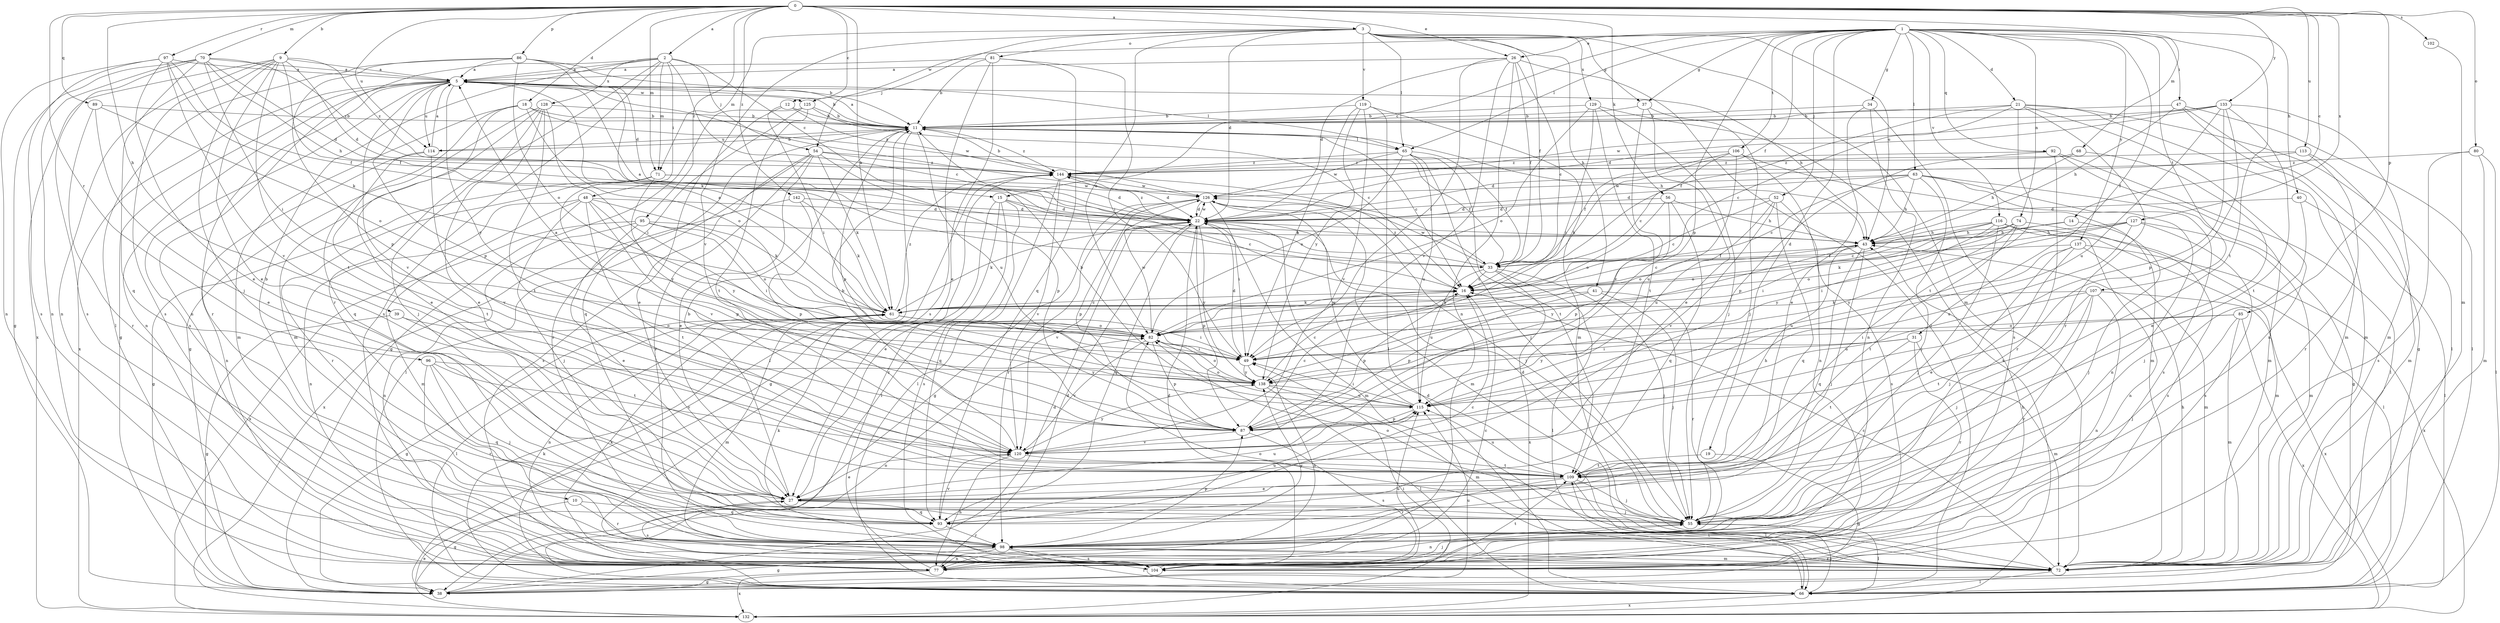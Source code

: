 strict digraph  {
0;
1;
2;
3;
5;
9;
10;
11;
12;
14;
15;
16;
18;
19;
21;
22;
26;
27;
31;
33;
34;
37;
38;
39;
40;
41;
43;
47;
48;
49;
52;
54;
55;
56;
61;
63;
65;
66;
68;
70;
71;
72;
74;
77;
80;
81;
82;
85;
86;
87;
89;
92;
93;
95;
96;
97;
98;
102;
104;
106;
107;
109;
113;
114;
115;
116;
119;
120;
125;
126;
127;
128;
129;
132;
133;
137;
138;
142;
144;
0 -> 2  [label=a];
0 -> 3  [label=a];
0 -> 9  [label=b];
0 -> 12  [label=c];
0 -> 14  [label=c];
0 -> 18  [label=d];
0 -> 26  [label=e];
0 -> 39  [label=h];
0 -> 56  [label=k];
0 -> 61  [label=k];
0 -> 68  [label=m];
0 -> 70  [label=m];
0 -> 71  [label=m];
0 -> 80  [label=o];
0 -> 85  [label=p];
0 -> 86  [label=p];
0 -> 89  [label=q];
0 -> 95  [label=r];
0 -> 96  [label=r];
0 -> 97  [label=r];
0 -> 102  [label=s];
0 -> 113  [label=u];
0 -> 114  [label=u];
0 -> 127  [label=x];
0 -> 133  [label=y];
0 -> 142  [label=z];
1 -> 15  [label=c];
1 -> 19  [label=d];
1 -> 21  [label=d];
1 -> 26  [label=e];
1 -> 31  [label=f];
1 -> 33  [label=f];
1 -> 34  [label=g];
1 -> 37  [label=g];
1 -> 40  [label=h];
1 -> 47  [label=i];
1 -> 52  [label=j];
1 -> 63  [label=l];
1 -> 65  [label=l];
1 -> 74  [label=n];
1 -> 87  [label=p];
1 -> 92  [label=q];
1 -> 106  [label=t];
1 -> 107  [label=t];
1 -> 109  [label=t];
1 -> 116  [label=v];
1 -> 125  [label=w];
1 -> 137  [label=y];
2 -> 5  [label=a];
2 -> 10  [label=b];
2 -> 15  [label=c];
2 -> 16  [label=c];
2 -> 48  [label=i];
2 -> 54  [label=j];
2 -> 71  [label=m];
2 -> 77  [label=n];
2 -> 98  [label=r];
2 -> 104  [label=s];
2 -> 128  [label=x];
3 -> 22  [label=d];
3 -> 33  [label=f];
3 -> 37  [label=g];
3 -> 41  [label=h];
3 -> 43  [label=u];
3 -> 54  [label=j];
3 -> 65  [label=l];
3 -> 71  [label=m];
3 -> 72  [label=m];
3 -> 81  [label=o];
3 -> 82  [label=o];
3 -> 119  [label=v];
3 -> 120  [label=v];
3 -> 129  [label=x];
5 -> 11  [label=b];
5 -> 33  [label=f];
5 -> 38  [label=g];
5 -> 43  [label=h];
5 -> 65  [label=l];
5 -> 77  [label=n];
5 -> 87  [label=p];
5 -> 98  [label=r];
5 -> 104  [label=s];
5 -> 114  [label=u];
5 -> 120  [label=v];
5 -> 125  [label=w];
5 -> 132  [label=x];
5 -> 138  [label=y];
9 -> 5  [label=a];
9 -> 22  [label=d];
9 -> 27  [label=e];
9 -> 33  [label=f];
9 -> 55  [label=j];
9 -> 77  [label=n];
9 -> 104  [label=s];
9 -> 109  [label=t];
9 -> 132  [label=x];
9 -> 144  [label=z];
10 -> 38  [label=g];
10 -> 93  [label=q];
10 -> 98  [label=r];
11 -> 5  [label=a];
11 -> 16  [label=c];
11 -> 43  [label=h];
11 -> 65  [label=l];
11 -> 66  [label=l];
11 -> 87  [label=p];
11 -> 98  [label=r];
11 -> 114  [label=u];
11 -> 115  [label=u];
11 -> 144  [label=z];
12 -> 11  [label=b];
12 -> 27  [label=e];
12 -> 49  [label=i];
12 -> 144  [label=z];
14 -> 43  [label=h];
14 -> 55  [label=j];
14 -> 82  [label=o];
15 -> 16  [label=c];
15 -> 22  [label=d];
15 -> 27  [label=e];
15 -> 66  [label=l];
15 -> 93  [label=q];
15 -> 104  [label=s];
16 -> 61  [label=k];
16 -> 87  [label=p];
16 -> 144  [label=z];
18 -> 11  [label=b];
18 -> 27  [label=e];
18 -> 72  [label=m];
18 -> 82  [label=o];
18 -> 93  [label=q];
18 -> 126  [label=w];
19 -> 38  [label=g];
19 -> 109  [label=t];
21 -> 11  [label=b];
21 -> 16  [label=c];
21 -> 33  [label=f];
21 -> 66  [label=l];
21 -> 72  [label=m];
21 -> 77  [label=n];
21 -> 98  [label=r];
21 -> 109  [label=t];
22 -> 43  [label=h];
22 -> 61  [label=k];
22 -> 72  [label=m];
22 -> 87  [label=p];
22 -> 93  [label=q];
22 -> 120  [label=v];
22 -> 126  [label=w];
22 -> 138  [label=y];
22 -> 144  [label=z];
26 -> 5  [label=a];
26 -> 16  [label=c];
26 -> 22  [label=d];
26 -> 33  [label=f];
26 -> 49  [label=i];
26 -> 66  [label=l];
26 -> 77  [label=n];
26 -> 120  [label=v];
27 -> 11  [label=b];
27 -> 55  [label=j];
27 -> 93  [label=q];
27 -> 104  [label=s];
27 -> 115  [label=u];
31 -> 49  [label=i];
31 -> 72  [label=m];
31 -> 98  [label=r];
31 -> 109  [label=t];
31 -> 138  [label=y];
33 -> 5  [label=a];
33 -> 16  [label=c];
33 -> 55  [label=j];
33 -> 66  [label=l];
33 -> 115  [label=u];
33 -> 126  [label=w];
33 -> 132  [label=x];
34 -> 11  [label=b];
34 -> 27  [label=e];
34 -> 77  [label=n];
34 -> 104  [label=s];
37 -> 11  [label=b];
37 -> 27  [label=e];
37 -> 55  [label=j];
37 -> 120  [label=v];
38 -> 22  [label=d];
38 -> 82  [label=o];
38 -> 115  [label=u];
39 -> 38  [label=g];
39 -> 82  [label=o];
39 -> 109  [label=t];
40 -> 22  [label=d];
40 -> 55  [label=j];
40 -> 66  [label=l];
41 -> 55  [label=j];
41 -> 61  [label=k];
41 -> 87  [label=p];
41 -> 98  [label=r];
43 -> 16  [label=c];
43 -> 33  [label=f];
43 -> 55  [label=j];
43 -> 93  [label=q];
43 -> 138  [label=y];
47 -> 11  [label=b];
47 -> 38  [label=g];
47 -> 43  [label=h];
47 -> 66  [label=l];
47 -> 72  [label=m];
48 -> 22  [label=d];
48 -> 55  [label=j];
48 -> 61  [label=k];
48 -> 72  [label=m];
48 -> 77  [label=n];
48 -> 87  [label=p];
48 -> 109  [label=t];
48 -> 138  [label=y];
49 -> 22  [label=d];
49 -> 77  [label=n];
49 -> 138  [label=y];
52 -> 16  [label=c];
52 -> 22  [label=d];
52 -> 93  [label=q];
52 -> 104  [label=s];
52 -> 115  [label=u];
52 -> 120  [label=v];
54 -> 27  [label=e];
54 -> 33  [label=f];
54 -> 61  [label=k];
54 -> 66  [label=l];
54 -> 87  [label=p];
54 -> 98  [label=r];
54 -> 104  [label=s];
54 -> 144  [label=z];
55 -> 22  [label=d];
55 -> 66  [label=l];
55 -> 77  [label=n];
55 -> 82  [label=o];
56 -> 22  [label=d];
56 -> 43  [label=h];
56 -> 82  [label=o];
56 -> 87  [label=p];
56 -> 93  [label=q];
61 -> 5  [label=a];
61 -> 16  [label=c];
61 -> 38  [label=g];
61 -> 49  [label=i];
61 -> 66  [label=l];
61 -> 72  [label=m];
61 -> 77  [label=n];
61 -> 82  [label=o];
61 -> 144  [label=z];
63 -> 16  [label=c];
63 -> 22  [label=d];
63 -> 38  [label=g];
63 -> 43  [label=h];
63 -> 55  [label=j];
63 -> 77  [label=n];
63 -> 104  [label=s];
63 -> 126  [label=w];
65 -> 33  [label=f];
65 -> 55  [label=j];
65 -> 82  [label=o];
65 -> 109  [label=t];
65 -> 115  [label=u];
65 -> 126  [label=w];
65 -> 144  [label=z];
66 -> 55  [label=j];
66 -> 61  [label=k];
66 -> 109  [label=t];
66 -> 132  [label=x];
68 -> 27  [label=e];
68 -> 43  [label=h];
68 -> 144  [label=z];
70 -> 5  [label=a];
70 -> 22  [label=d];
70 -> 38  [label=g];
70 -> 43  [label=h];
70 -> 49  [label=i];
70 -> 77  [label=n];
70 -> 93  [label=q];
70 -> 104  [label=s];
70 -> 144  [label=z];
71 -> 22  [label=d];
71 -> 38  [label=g];
71 -> 98  [label=r];
71 -> 120  [label=v];
71 -> 126  [label=w];
71 -> 138  [label=y];
72 -> 16  [label=c];
72 -> 22  [label=d];
72 -> 43  [label=h];
72 -> 66  [label=l];
72 -> 82  [label=o];
72 -> 98  [label=r];
74 -> 43  [label=h];
74 -> 49  [label=i];
74 -> 82  [label=o];
74 -> 104  [label=s];
74 -> 109  [label=t];
74 -> 138  [label=y];
77 -> 16  [label=c];
77 -> 22  [label=d];
77 -> 38  [label=g];
77 -> 55  [label=j];
77 -> 132  [label=x];
77 -> 144  [label=z];
80 -> 66  [label=l];
80 -> 72  [label=m];
80 -> 104  [label=s];
80 -> 144  [label=z];
81 -> 5  [label=a];
81 -> 11  [label=b];
81 -> 27  [label=e];
81 -> 49  [label=i];
81 -> 93  [label=q];
81 -> 104  [label=s];
82 -> 49  [label=i];
82 -> 87  [label=p];
82 -> 120  [label=v];
82 -> 126  [label=w];
85 -> 49  [label=i];
85 -> 55  [label=j];
85 -> 72  [label=m];
85 -> 82  [label=o];
85 -> 132  [label=x];
86 -> 5  [label=a];
86 -> 11  [label=b];
86 -> 22  [label=d];
86 -> 61  [label=k];
86 -> 66  [label=l];
86 -> 82  [label=o];
86 -> 87  [label=p];
87 -> 16  [label=c];
87 -> 104  [label=s];
87 -> 120  [label=v];
89 -> 11  [label=b];
89 -> 27  [label=e];
89 -> 82  [label=o];
89 -> 98  [label=r];
92 -> 66  [label=l];
92 -> 72  [label=m];
92 -> 87  [label=p];
92 -> 98  [label=r];
92 -> 144  [label=z];
93 -> 16  [label=c];
93 -> 98  [label=r];
93 -> 115  [label=u];
93 -> 120  [label=v];
95 -> 27  [label=e];
95 -> 43  [label=h];
95 -> 49  [label=i];
95 -> 77  [label=n];
95 -> 82  [label=o];
95 -> 132  [label=x];
96 -> 55  [label=j];
96 -> 93  [label=q];
96 -> 98  [label=r];
96 -> 120  [label=v];
96 -> 138  [label=y];
97 -> 5  [label=a];
97 -> 27  [label=e];
97 -> 33  [label=f];
97 -> 61  [label=k];
97 -> 77  [label=n];
97 -> 104  [label=s];
97 -> 120  [label=v];
98 -> 38  [label=g];
98 -> 61  [label=k];
98 -> 66  [label=l];
98 -> 72  [label=m];
98 -> 77  [label=n];
98 -> 87  [label=p];
98 -> 104  [label=s];
98 -> 138  [label=y];
102 -> 72  [label=m];
104 -> 22  [label=d];
104 -> 43  [label=h];
104 -> 61  [label=k];
104 -> 109  [label=t];
104 -> 115  [label=u];
106 -> 16  [label=c];
106 -> 33  [label=f];
106 -> 72  [label=m];
106 -> 77  [label=n];
106 -> 115  [label=u];
106 -> 144  [label=z];
107 -> 55  [label=j];
107 -> 61  [label=k];
107 -> 77  [label=n];
107 -> 98  [label=r];
107 -> 109  [label=t];
107 -> 115  [label=u];
107 -> 132  [label=x];
109 -> 27  [label=e];
109 -> 43  [label=h];
109 -> 55  [label=j];
109 -> 66  [label=l];
109 -> 98  [label=r];
109 -> 115  [label=u];
113 -> 22  [label=d];
113 -> 72  [label=m];
113 -> 98  [label=r];
113 -> 144  [label=z];
114 -> 5  [label=a];
114 -> 11  [label=b];
114 -> 77  [label=n];
114 -> 109  [label=t];
114 -> 120  [label=v];
115 -> 11  [label=b];
115 -> 49  [label=i];
115 -> 82  [label=o];
115 -> 87  [label=p];
115 -> 126  [label=w];
116 -> 16  [label=c];
116 -> 43  [label=h];
116 -> 55  [label=j];
116 -> 66  [label=l];
116 -> 72  [label=m];
116 -> 77  [label=n];
116 -> 82  [label=o];
116 -> 138  [label=y];
119 -> 11  [label=b];
119 -> 49  [label=i];
119 -> 66  [label=l];
119 -> 72  [label=m];
119 -> 120  [label=v];
119 -> 138  [label=y];
120 -> 11  [label=b];
120 -> 27  [label=e];
120 -> 77  [label=n];
120 -> 109  [label=t];
120 -> 138  [label=y];
125 -> 11  [label=b];
125 -> 16  [label=c];
125 -> 38  [label=g];
125 -> 93  [label=q];
125 -> 109  [label=t];
126 -> 22  [label=d];
126 -> 38  [label=g];
126 -> 49  [label=i];
126 -> 55  [label=j];
126 -> 72  [label=m];
126 -> 87  [label=p];
126 -> 98  [label=r];
127 -> 43  [label=h];
127 -> 49  [label=i];
127 -> 61  [label=k];
127 -> 72  [label=m];
127 -> 104  [label=s];
127 -> 115  [label=u];
128 -> 11  [label=b];
128 -> 27  [label=e];
128 -> 38  [label=g];
128 -> 49  [label=i];
128 -> 55  [label=j];
128 -> 72  [label=m];
128 -> 109  [label=t];
129 -> 11  [label=b];
129 -> 49  [label=i];
129 -> 55  [label=j];
129 -> 82  [label=o];
129 -> 109  [label=t];
129 -> 132  [label=x];
132 -> 27  [label=e];
132 -> 49  [label=i];
133 -> 11  [label=b];
133 -> 22  [label=d];
133 -> 72  [label=m];
133 -> 87  [label=p];
133 -> 109  [label=t];
133 -> 115  [label=u];
133 -> 120  [label=v];
133 -> 126  [label=w];
137 -> 27  [label=e];
137 -> 33  [label=f];
137 -> 55  [label=j];
137 -> 72  [label=m];
137 -> 115  [label=u];
137 -> 132  [label=x];
138 -> 5  [label=a];
138 -> 16  [label=c];
138 -> 66  [label=l];
138 -> 72  [label=m];
138 -> 82  [label=o];
138 -> 115  [label=u];
142 -> 22  [label=d];
142 -> 61  [label=k];
142 -> 87  [label=p];
142 -> 132  [label=x];
144 -> 11  [label=b];
144 -> 22  [label=d];
144 -> 38  [label=g];
144 -> 66  [label=l];
144 -> 120  [label=v];
144 -> 126  [label=w];
}

